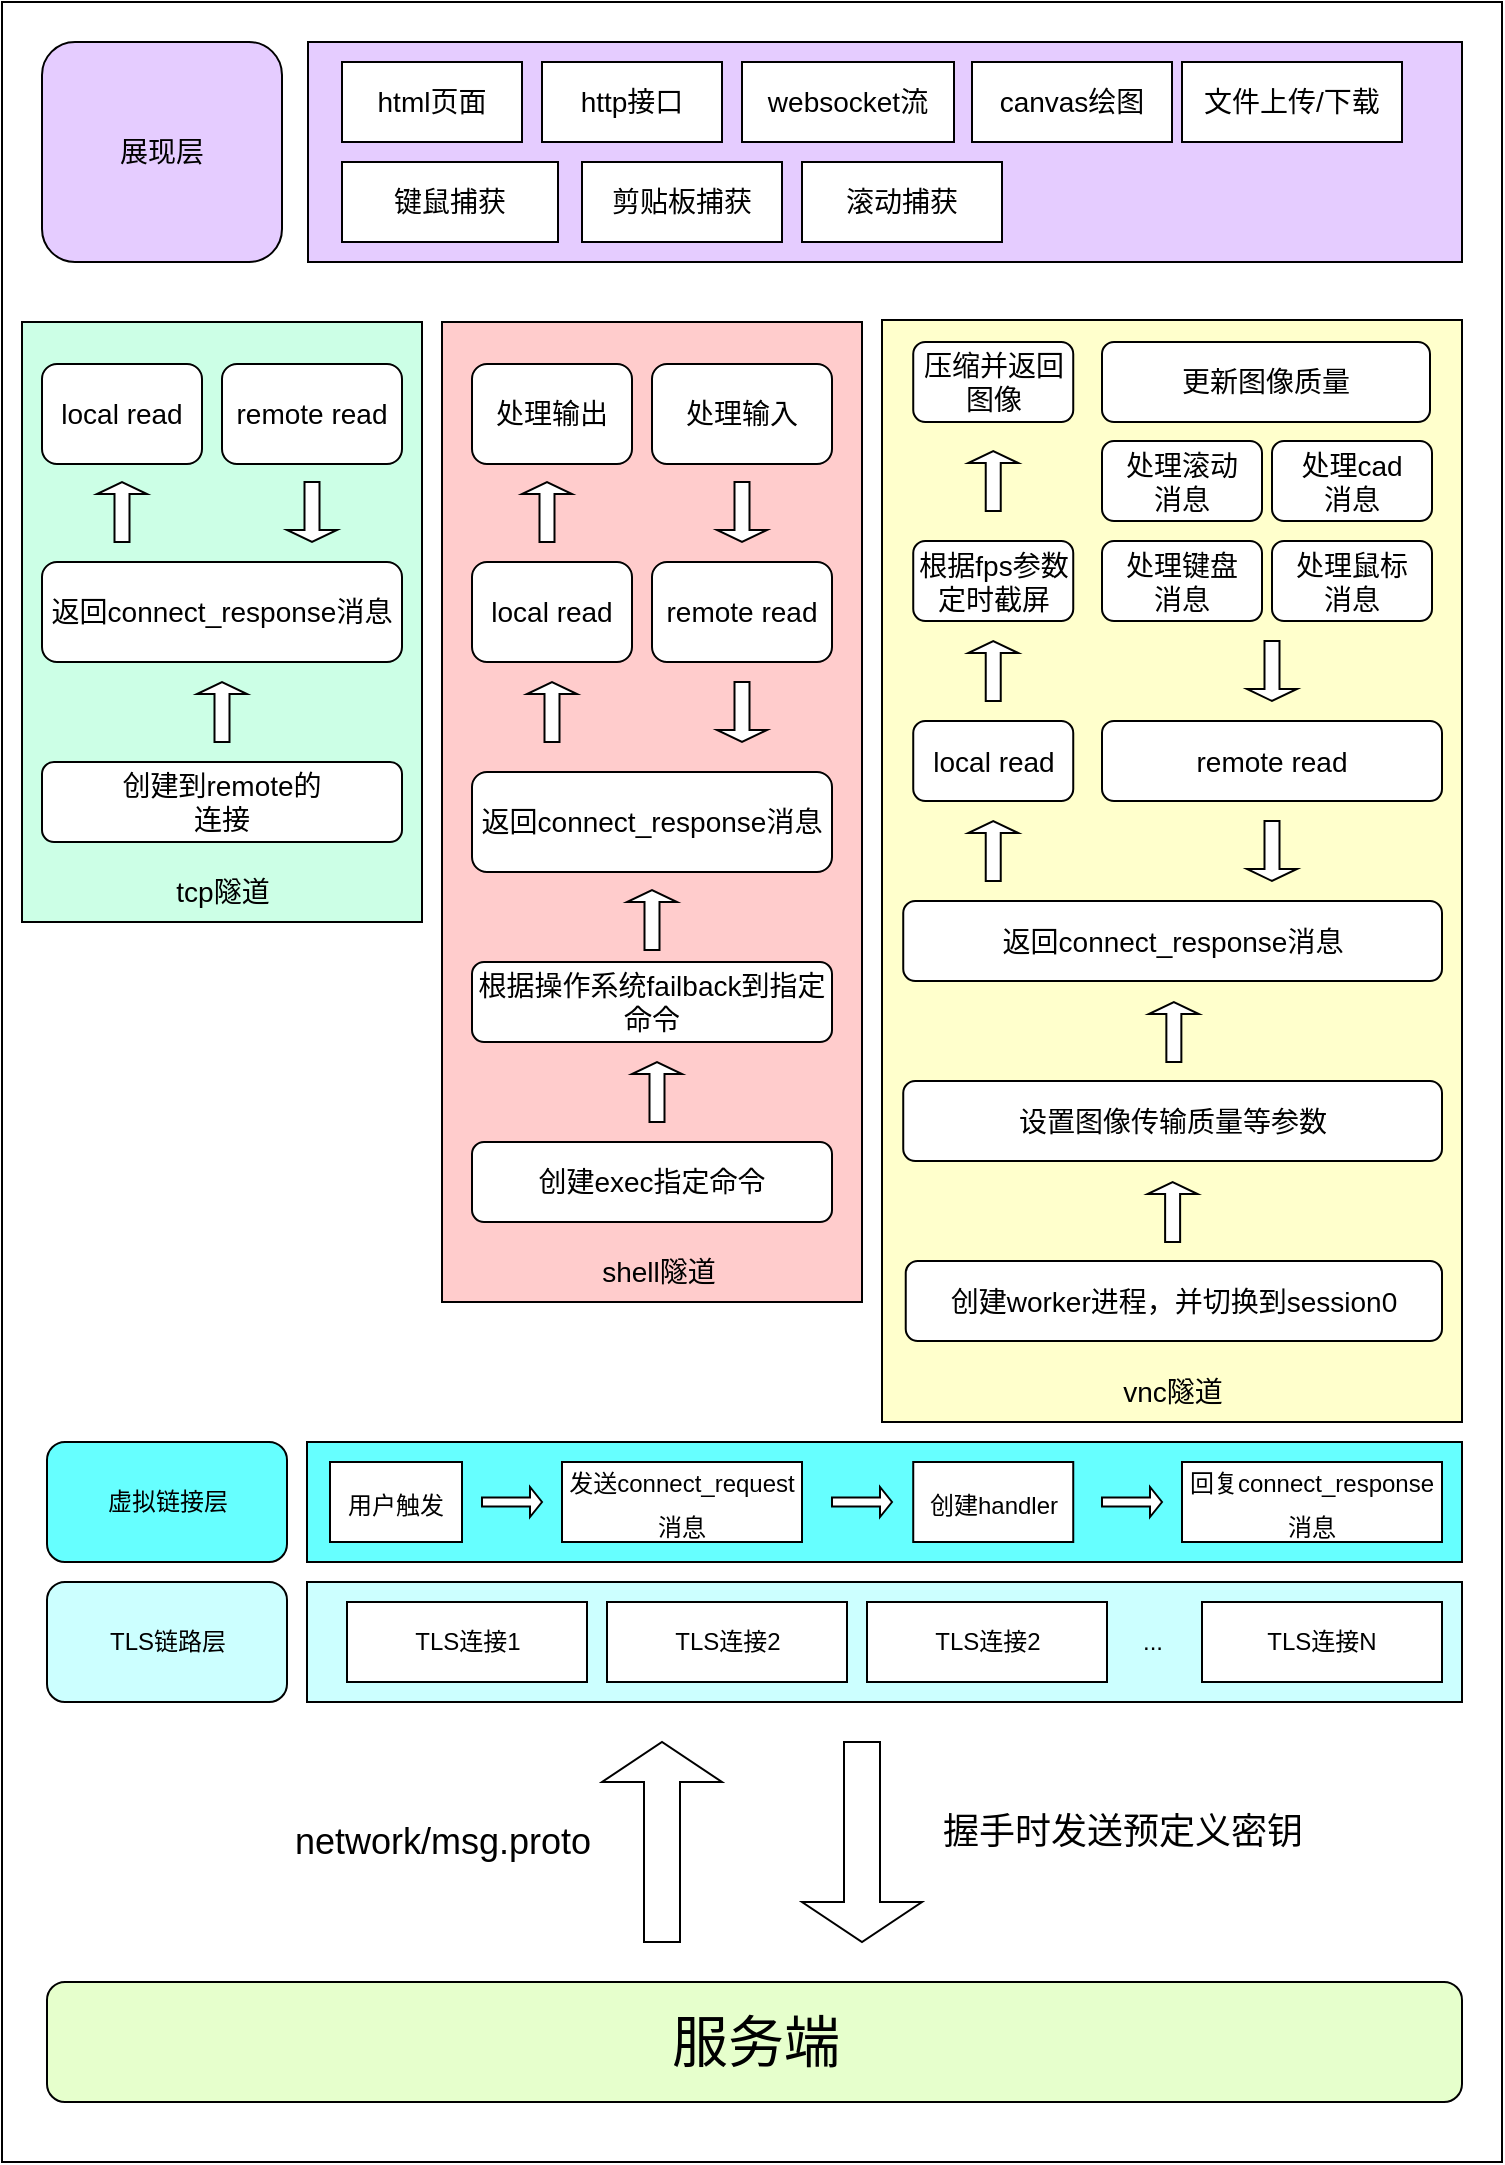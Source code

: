 <mxfile version="15.5.6" type="device"><diagram id="LZ-Lv04eS_hwo8OXVvyP" name="第 1 页"><mxGraphModel dx="925" dy="582" grid="1" gridSize="10" guides="1" tooltips="1" connect="1" arrows="1" fold="1" page="1" pageScale="1" pageWidth="827" pageHeight="1169" math="0" shadow="0"><root><mxCell id="0"/><mxCell id="1" parent="0"/><mxCell id="fxSh1utRSq2X65rolMdX-1" value="" style="rounded=0;whiteSpace=wrap;html=1;fillColor=#FFFFFF;" parent="1" vertex="1"><mxGeometry x="30" y="20" width="750" height="1080" as="geometry"/></mxCell><mxCell id="fxSh1utRSq2X65rolMdX-63" value="" style="group" parent="1" vertex="1" connectable="0"><mxGeometry x="40" y="180" width="200" height="300" as="geometry"/></mxCell><mxCell id="WA6CgiZ9R27YnEHKtyJ6-47" value="" style="group" vertex="1" connectable="0" parent="fxSh1utRSq2X65rolMdX-63"><mxGeometry width="200" height="300" as="geometry"/></mxCell><mxCell id="fxSh1utRSq2X65rolMdX-27" value="" style="rounded=0;whiteSpace=wrap;html=1;fontSize=28;fillColor=#CCFFE6;" parent="WA6CgiZ9R27YnEHKtyJ6-47" vertex="1"><mxGeometry width="200" height="300" as="geometry"/></mxCell><mxCell id="fxSh1utRSq2X65rolMdX-29" value="&lt;font style=&quot;font-size: 14px&quot;&gt;tcp隧道&lt;/font&gt;" style="text;html=1;resizable=0;autosize=1;align=center;verticalAlign=middle;points=[];fillColor=none;strokeColor=none;rounded=0;fontSize=28;" parent="WA6CgiZ9R27YnEHKtyJ6-47" vertex="1"><mxGeometry x="70" y="260" width="60" height="40" as="geometry"/></mxCell><mxCell id="fxSh1utRSq2X65rolMdX-35" value="创建到remote的&lt;br&gt;连接" style="rounded=1;whiteSpace=wrap;html=1;fontSize=14;fillColor=#FFFFFF;" parent="WA6CgiZ9R27YnEHKtyJ6-47" vertex="1"><mxGeometry x="10" y="220" width="180" height="40" as="geometry"/></mxCell><mxCell id="fxSh1utRSq2X65rolMdX-36" value="" style="shape=singleArrow;direction=north;whiteSpace=wrap;html=1;fontSize=14;fillColor=#FFFFFF;" parent="WA6CgiZ9R27YnEHKtyJ6-47" vertex="1"><mxGeometry x="87.5" y="180" width="25" height="30" as="geometry"/></mxCell><mxCell id="fxSh1utRSq2X65rolMdX-37" value="返回connect_response消息" style="rounded=1;whiteSpace=wrap;html=1;fontSize=14;fillColor=#FFFFFF;" parent="WA6CgiZ9R27YnEHKtyJ6-47" vertex="1"><mxGeometry x="10" y="120" width="180" height="50" as="geometry"/></mxCell><mxCell id="fxSh1utRSq2X65rolMdX-40" value="local read" style="rounded=1;whiteSpace=wrap;html=1;fontSize=14;fillColor=#FFFFFF;" parent="WA6CgiZ9R27YnEHKtyJ6-47" vertex="1"><mxGeometry x="10" y="21" width="80" height="50" as="geometry"/></mxCell><mxCell id="fxSh1utRSq2X65rolMdX-41" value="remote read" style="rounded=1;whiteSpace=wrap;html=1;fontSize=14;fillColor=#FFFFFF;" parent="WA6CgiZ9R27YnEHKtyJ6-47" vertex="1"><mxGeometry x="100" y="21" width="90" height="50" as="geometry"/></mxCell><mxCell id="fxSh1utRSq2X65rolMdX-42" value="" style="shape=singleArrow;direction=north;whiteSpace=wrap;html=1;fontSize=14;fillColor=#FFFFFF;" parent="WA6CgiZ9R27YnEHKtyJ6-47" vertex="1"><mxGeometry x="37.5" y="80" width="25" height="30" as="geometry"/></mxCell><mxCell id="fxSh1utRSq2X65rolMdX-43" value="" style="shape=singleArrow;direction=south;whiteSpace=wrap;html=1;fontSize=14;fillColor=#FFFFFF;" parent="WA6CgiZ9R27YnEHKtyJ6-47" vertex="1"><mxGeometry x="132.5" y="80" width="25" height="30" as="geometry"/></mxCell><mxCell id="fxSh1utRSq2X65rolMdX-77" value="" style="group" parent="1" vertex="1" connectable="0"><mxGeometry x="250" y="180" width="210" height="490" as="geometry"/></mxCell><mxCell id="fxSh1utRSq2X65rolMdX-30" value="" style="rounded=0;whiteSpace=wrap;html=1;fontSize=28;fillColor=#FFCCCC;" parent="fxSh1utRSq2X65rolMdX-77" vertex="1"><mxGeometry width="210" height="490" as="geometry"/></mxCell><mxCell id="fxSh1utRSq2X65rolMdX-32" value="&lt;font style=&quot;font-size: 14px&quot;&gt;shell隧道&lt;/font&gt;" style="text;html=1;resizable=0;autosize=1;align=center;verticalAlign=middle;points=[];fillColor=none;strokeColor=none;rounded=0;fontSize=28;" parent="fxSh1utRSq2X65rolMdX-77" vertex="1"><mxGeometry x="72.5" y="450" width="70" height="40" as="geometry"/></mxCell><mxCell id="fxSh1utRSq2X65rolMdX-56" value="根据操作系统failback到指定命令" style="rounded=1;whiteSpace=wrap;html=1;fontSize=14;fillColor=#FFFFFF;" parent="fxSh1utRSq2X65rolMdX-77" vertex="1"><mxGeometry x="15" y="320" width="180" height="40" as="geometry"/></mxCell><mxCell id="fxSh1utRSq2X65rolMdX-57" value="" style="shape=singleArrow;direction=north;whiteSpace=wrap;html=1;fontSize=14;fillColor=#FFFFFF;" parent="fxSh1utRSq2X65rolMdX-77" vertex="1"><mxGeometry x="92.5" y="284" width="25" height="30" as="geometry"/></mxCell><mxCell id="fxSh1utRSq2X65rolMdX-58" value="返回connect_response消息" style="rounded=1;whiteSpace=wrap;html=1;fontSize=14;fillColor=#FFFFFF;" parent="fxSh1utRSq2X65rolMdX-77" vertex="1"><mxGeometry x="15" y="225" width="180" height="50" as="geometry"/></mxCell><mxCell id="fxSh1utRSq2X65rolMdX-59" value="local read" style="rounded=1;whiteSpace=wrap;html=1;fontSize=14;fillColor=#FFFFFF;" parent="fxSh1utRSq2X65rolMdX-77" vertex="1"><mxGeometry x="15" y="120" width="80" height="50" as="geometry"/></mxCell><mxCell id="fxSh1utRSq2X65rolMdX-60" value="remote read" style="rounded=1;whiteSpace=wrap;html=1;fontSize=14;fillColor=#FFFFFF;" parent="fxSh1utRSq2X65rolMdX-77" vertex="1"><mxGeometry x="105" y="120" width="90" height="50" as="geometry"/></mxCell><mxCell id="fxSh1utRSq2X65rolMdX-61" value="" style="shape=singleArrow;direction=north;whiteSpace=wrap;html=1;fontSize=14;fillColor=#FFFFFF;" parent="fxSh1utRSq2X65rolMdX-77" vertex="1"><mxGeometry x="42.5" y="180" width="25" height="30" as="geometry"/></mxCell><mxCell id="fxSh1utRSq2X65rolMdX-62" value="" style="shape=singleArrow;direction=south;whiteSpace=wrap;html=1;fontSize=14;fillColor=#FFFFFF;" parent="fxSh1utRSq2X65rolMdX-77" vertex="1"><mxGeometry x="137.5" y="180" width="25" height="30" as="geometry"/></mxCell><mxCell id="fxSh1utRSq2X65rolMdX-64" value="创建exec指定命令" style="rounded=1;whiteSpace=wrap;html=1;fontSize=14;fillColor=#FFFFFF;" parent="fxSh1utRSq2X65rolMdX-77" vertex="1"><mxGeometry x="15" y="410" width="180" height="40" as="geometry"/></mxCell><mxCell id="fxSh1utRSq2X65rolMdX-65" value="" style="shape=singleArrow;direction=north;whiteSpace=wrap;html=1;fontSize=14;fillColor=#FFFFFF;" parent="fxSh1utRSq2X65rolMdX-77" vertex="1"><mxGeometry x="95" y="370" width="25" height="30" as="geometry"/></mxCell><mxCell id="fxSh1utRSq2X65rolMdX-72" value="处理输出" style="rounded=1;whiteSpace=wrap;html=1;fontSize=14;fillColor=#FFFFFF;" parent="fxSh1utRSq2X65rolMdX-77" vertex="1"><mxGeometry x="15" y="21" width="80" height="50" as="geometry"/></mxCell><mxCell id="fxSh1utRSq2X65rolMdX-73" value="" style="shape=singleArrow;direction=north;whiteSpace=wrap;html=1;fontSize=14;fillColor=#FFFFFF;" parent="fxSh1utRSq2X65rolMdX-77" vertex="1"><mxGeometry x="40" y="80" width="25" height="30" as="geometry"/></mxCell><mxCell id="fxSh1utRSq2X65rolMdX-75" value="" style="shape=singleArrow;direction=south;whiteSpace=wrap;html=1;fontSize=14;fillColor=#FFFFFF;" parent="fxSh1utRSq2X65rolMdX-77" vertex="1"><mxGeometry x="137.5" y="80" width="25" height="30" as="geometry"/></mxCell><mxCell id="fxSh1utRSq2X65rolMdX-76" value="处理输入" style="rounded=1;whiteSpace=wrap;html=1;fontSize=14;fillColor=#FFFFFF;" parent="fxSh1utRSq2X65rolMdX-77" vertex="1"><mxGeometry x="105" y="21" width="90" height="50" as="geometry"/></mxCell><mxCell id="fxSh1utRSq2X65rolMdX-13" value="&lt;font style=&quot;font-size: 28px&quot;&gt;服务端&lt;/font&gt;" style="rounded=1;whiteSpace=wrap;html=1;fillColor=#E6FFCC;" parent="1" vertex="1"><mxGeometry x="52.5" y="1010" width="707.5" height="60" as="geometry"/></mxCell><mxCell id="WA6CgiZ9R27YnEHKtyJ6-41" value="" style="group" vertex="1" connectable="0" parent="1"><mxGeometry x="52.5" y="810" width="707.5" height="60" as="geometry"/></mxCell><mxCell id="fxSh1utRSq2X65rolMdX-6" value="TLS链路层" style="rounded=1;whiteSpace=wrap;html=1;fillColor=#CCFFFF;" parent="WA6CgiZ9R27YnEHKtyJ6-41" vertex="1"><mxGeometry width="120" height="60" as="geometry"/></mxCell><mxCell id="fxSh1utRSq2X65rolMdX-7" value="" style="rounded=0;whiteSpace=wrap;html=1;fillColor=#CCFFFF;" parent="WA6CgiZ9R27YnEHKtyJ6-41" vertex="1"><mxGeometry x="130" width="577.5" height="60" as="geometry"/></mxCell><mxCell id="fxSh1utRSq2X65rolMdX-8" value="TLS连接1" style="rounded=0;whiteSpace=wrap;html=1;" parent="WA6CgiZ9R27YnEHKtyJ6-41" vertex="1"><mxGeometry x="150" y="10" width="120" height="40" as="geometry"/></mxCell><mxCell id="fxSh1utRSq2X65rolMdX-9" value="TLS连接2" style="rounded=0;whiteSpace=wrap;html=1;" parent="WA6CgiZ9R27YnEHKtyJ6-41" vertex="1"><mxGeometry x="280" y="10" width="120" height="40" as="geometry"/></mxCell><mxCell id="fxSh1utRSq2X65rolMdX-10" value="..." style="text;html=1;resizable=0;autosize=1;align=center;verticalAlign=middle;points=[];fillColor=none;strokeColor=none;rounded=0;" parent="WA6CgiZ9R27YnEHKtyJ6-41" vertex="1"><mxGeometry x="537.5" y="20" width="30" height="20" as="geometry"/></mxCell><mxCell id="fxSh1utRSq2X65rolMdX-11" value="TLS连接N" style="rounded=0;whiteSpace=wrap;html=1;" parent="WA6CgiZ9R27YnEHKtyJ6-41" vertex="1"><mxGeometry x="577.5" y="10" width="120" height="40" as="geometry"/></mxCell><mxCell id="WA6CgiZ9R27YnEHKtyJ6-38" value="TLS连接2" style="rounded=0;whiteSpace=wrap;html=1;" vertex="1" parent="WA6CgiZ9R27YnEHKtyJ6-41"><mxGeometry x="410" y="10" width="120" height="40" as="geometry"/></mxCell><mxCell id="WA6CgiZ9R27YnEHKtyJ6-46" value="" style="group" vertex="1" connectable="0" parent="1"><mxGeometry x="50" y="40" width="710" height="110" as="geometry"/></mxCell><mxCell id="fxSh1utRSq2X65rolMdX-45" value="展现层" style="rounded=1;whiteSpace=wrap;html=1;fontSize=14;fillColor=#E5CCFF;" parent="WA6CgiZ9R27YnEHKtyJ6-46" vertex="1"><mxGeometry width="120" height="110" as="geometry"/></mxCell><mxCell id="fxSh1utRSq2X65rolMdX-46" value="" style="rounded=0;whiteSpace=wrap;html=1;fontSize=14;fillColor=#E5CCFF;" parent="WA6CgiZ9R27YnEHKtyJ6-46" vertex="1"><mxGeometry x="133" width="577" height="110" as="geometry"/></mxCell><mxCell id="fxSh1utRSq2X65rolMdX-47" value="http接口" style="rounded=0;whiteSpace=wrap;html=1;fontSize=14;fillColor=#FFFFFF;" parent="WA6CgiZ9R27YnEHKtyJ6-46" vertex="1"><mxGeometry x="250" y="10" width="90" height="40" as="geometry"/></mxCell><mxCell id="fxSh1utRSq2X65rolMdX-49" value="websocket流" style="rounded=0;whiteSpace=wrap;html=1;fontSize=14;fillColor=#FFFFFF;" parent="WA6CgiZ9R27YnEHKtyJ6-46" vertex="1"><mxGeometry x="350" y="10" width="106" height="40" as="geometry"/></mxCell><mxCell id="fxSh1utRSq2X65rolMdX-50" value="canvas绘图" style="rounded=0;whiteSpace=wrap;html=1;fontSize=14;fillColor=#FFFFFF;" parent="WA6CgiZ9R27YnEHKtyJ6-46" vertex="1"><mxGeometry x="465" y="10" width="100" height="40" as="geometry"/></mxCell><mxCell id="fxSh1utRSq2X65rolMdX-51" value="键鼠捕获" style="rounded=0;whiteSpace=wrap;html=1;fontSize=14;fillColor=#FFFFFF;" parent="WA6CgiZ9R27YnEHKtyJ6-46" vertex="1"><mxGeometry x="150" y="60" width="108" height="40" as="geometry"/></mxCell><mxCell id="fxSh1utRSq2X65rolMdX-53" value="文件上传/下载" style="rounded=0;whiteSpace=wrap;html=1;fontSize=14;fillColor=#FFFFFF;" parent="WA6CgiZ9R27YnEHKtyJ6-46" vertex="1"><mxGeometry x="570" y="10" width="110" height="40" as="geometry"/></mxCell><mxCell id="fxSh1utRSq2X65rolMdX-54" value="剪贴板捕获" style="rounded=0;whiteSpace=wrap;html=1;fontSize=14;fillColor=#FFFFFF;" parent="WA6CgiZ9R27YnEHKtyJ6-46" vertex="1"><mxGeometry x="270" y="60" width="100" height="40" as="geometry"/></mxCell><mxCell id="fxSh1utRSq2X65rolMdX-67" value="html页面" style="rounded=0;whiteSpace=wrap;html=1;fontSize=14;fillColor=#FFFFFF;" parent="WA6CgiZ9R27YnEHKtyJ6-46" vertex="1"><mxGeometry x="150" y="10" width="90" height="40" as="geometry"/></mxCell><mxCell id="WA6CgiZ9R27YnEHKtyJ6-36" value="滚动捕获" style="rounded=0;whiteSpace=wrap;html=1;fontSize=14;fillColor=#FFFFFF;" vertex="1" parent="WA6CgiZ9R27YnEHKtyJ6-46"><mxGeometry x="380" y="60" width="100" height="40" as="geometry"/></mxCell><mxCell id="WA6CgiZ9R27YnEHKtyJ6-48" value="" style="group" vertex="1" connectable="0" parent="1"><mxGeometry x="470" y="179" width="290" height="551" as="geometry"/></mxCell><mxCell id="fxSh1utRSq2X65rolMdX-31" value="" style="rounded=0;whiteSpace=wrap;html=1;fontSize=28;fillColor=#FFFFCC;" parent="WA6CgiZ9R27YnEHKtyJ6-48" vertex="1"><mxGeometry width="290" height="551" as="geometry"/></mxCell><mxCell id="fxSh1utRSq2X65rolMdX-33" value="&lt;font style=&quot;font-size: 14px&quot;&gt;vnc隧道&lt;/font&gt;" style="text;html=1;resizable=0;autosize=1;align=center;verticalAlign=middle;points=[];fillColor=none;strokeColor=none;rounded=0;fontSize=28;" parent="WA6CgiZ9R27YnEHKtyJ6-48" vertex="1"><mxGeometry x="110" y="511" width="70" height="40" as="geometry"/></mxCell><mxCell id="fxSh1utRSq2X65rolMdX-71" value="创建worker进程，并切换到session0" style="rounded=1;whiteSpace=wrap;html=1;fontSize=14;fillColor=#FFFFFF;" parent="WA6CgiZ9R27YnEHKtyJ6-48" vertex="1"><mxGeometry x="11.87" y="470.5" width="268.13" height="40" as="geometry"/></mxCell><mxCell id="WA6CgiZ9R27YnEHKtyJ6-1" value="设置图像传输质量等参数" style="rounded=1;whiteSpace=wrap;html=1;fontSize=14;fillColor=#FFFFFF;" vertex="1" parent="WA6CgiZ9R27YnEHKtyJ6-48"><mxGeometry x="10.62" y="380.5" width="269.38" height="40" as="geometry"/></mxCell><mxCell id="WA6CgiZ9R27YnEHKtyJ6-18" value="" style="shape=singleArrow;direction=north;whiteSpace=wrap;html=1;fontSize=14;fillColor=#FFFFFF;" vertex="1" parent="WA6CgiZ9R27YnEHKtyJ6-48"><mxGeometry x="132.81" y="431" width="25" height="30" as="geometry"/></mxCell><mxCell id="WA6CgiZ9R27YnEHKtyJ6-19" value="返回connect_response消息" style="rounded=1;whiteSpace=wrap;html=1;fontSize=14;fillColor=#FFFFFF;" vertex="1" parent="WA6CgiZ9R27YnEHKtyJ6-48"><mxGeometry x="10.62" y="290.5" width="269.38" height="40" as="geometry"/></mxCell><mxCell id="WA6CgiZ9R27YnEHKtyJ6-20" value="" style="shape=singleArrow;direction=north;whiteSpace=wrap;html=1;fontSize=14;fillColor=#FFFFFF;" vertex="1" parent="WA6CgiZ9R27YnEHKtyJ6-48"><mxGeometry x="133.43" y="341" width="25" height="30" as="geometry"/></mxCell><mxCell id="WA6CgiZ9R27YnEHKtyJ6-21" value="local read" style="rounded=1;whiteSpace=wrap;html=1;fontSize=14;fillColor=#FFFFFF;" vertex="1" parent="WA6CgiZ9R27YnEHKtyJ6-48"><mxGeometry x="15.62" y="200.5" width="80" height="40" as="geometry"/></mxCell><mxCell id="WA6CgiZ9R27YnEHKtyJ6-22" value="" style="shape=singleArrow;direction=north;whiteSpace=wrap;html=1;fontSize=14;fillColor=#FFFFFF;" vertex="1" parent="WA6CgiZ9R27YnEHKtyJ6-48"><mxGeometry x="43.12" y="250.5" width="25" height="30" as="geometry"/></mxCell><mxCell id="WA6CgiZ9R27YnEHKtyJ6-23" value="" style="shape=singleArrow;direction=north;whiteSpace=wrap;html=1;fontSize=14;fillColor=#FFFFFF;" vertex="1" parent="WA6CgiZ9R27YnEHKtyJ6-48"><mxGeometry x="43.12" y="160.5" width="25" height="30" as="geometry"/></mxCell><mxCell id="WA6CgiZ9R27YnEHKtyJ6-24" value="根据fps参数定时截屏" style="rounded=1;whiteSpace=wrap;html=1;fontSize=14;fillColor=#FFFFFF;" vertex="1" parent="WA6CgiZ9R27YnEHKtyJ6-48"><mxGeometry x="15.62" y="110.5" width="80" height="40" as="geometry"/></mxCell><mxCell id="WA6CgiZ9R27YnEHKtyJ6-25" value="" style="shape=singleArrow;direction=north;whiteSpace=wrap;html=1;fontSize=14;fillColor=#FFFFFF;" vertex="1" parent="WA6CgiZ9R27YnEHKtyJ6-48"><mxGeometry x="43.12" y="65.5" width="25" height="30" as="geometry"/></mxCell><mxCell id="WA6CgiZ9R27YnEHKtyJ6-26" value="压缩并返回图像" style="rounded=1;whiteSpace=wrap;html=1;fontSize=14;fillColor=#FFFFFF;" vertex="1" parent="WA6CgiZ9R27YnEHKtyJ6-48"><mxGeometry x="15.62" y="11" width="80" height="40" as="geometry"/></mxCell><mxCell id="WA6CgiZ9R27YnEHKtyJ6-28" value="remote read" style="rounded=1;whiteSpace=wrap;html=1;fontSize=14;fillColor=#FFFFFF;" vertex="1" parent="WA6CgiZ9R27YnEHKtyJ6-48"><mxGeometry x="110" y="200.5" width="170" height="40" as="geometry"/></mxCell><mxCell id="WA6CgiZ9R27YnEHKtyJ6-30" value="" style="shape=singleArrow;direction=south;whiteSpace=wrap;html=1;fontSize=14;fillColor=#FFFFFF;" vertex="1" parent="WA6CgiZ9R27YnEHKtyJ6-48"><mxGeometry x="182.5" y="250.5" width="25" height="30" as="geometry"/></mxCell><mxCell id="WA6CgiZ9R27YnEHKtyJ6-31" value="处理键盘&lt;br&gt;消息" style="rounded=1;whiteSpace=wrap;html=1;fontSize=14;fillColor=#FFFFFF;" vertex="1" parent="WA6CgiZ9R27YnEHKtyJ6-48"><mxGeometry x="110" y="110.5" width="80" height="40" as="geometry"/></mxCell><mxCell id="WA6CgiZ9R27YnEHKtyJ6-32" value="处理鼠标&lt;br&gt;消息" style="rounded=1;whiteSpace=wrap;html=1;fontSize=14;fillColor=#FFFFFF;" vertex="1" parent="WA6CgiZ9R27YnEHKtyJ6-48"><mxGeometry x="195" y="110.5" width="80" height="40" as="geometry"/></mxCell><mxCell id="WA6CgiZ9R27YnEHKtyJ6-33" value="处理cad&lt;br&gt;消息" style="rounded=1;whiteSpace=wrap;html=1;fontSize=14;fillColor=#FFFFFF;" vertex="1" parent="WA6CgiZ9R27YnEHKtyJ6-48"><mxGeometry x="195" y="60.5" width="80" height="40" as="geometry"/></mxCell><mxCell id="WA6CgiZ9R27YnEHKtyJ6-34" value="处理滚动&lt;br&gt;消息" style="rounded=1;whiteSpace=wrap;html=1;fontSize=14;fillColor=#FFFFFF;" vertex="1" parent="WA6CgiZ9R27YnEHKtyJ6-48"><mxGeometry x="110" y="60.5" width="80" height="40" as="geometry"/></mxCell><mxCell id="WA6CgiZ9R27YnEHKtyJ6-35" value="" style="shape=singleArrow;direction=south;whiteSpace=wrap;html=1;fontSize=14;fillColor=#FFFFFF;" vertex="1" parent="WA6CgiZ9R27YnEHKtyJ6-48"><mxGeometry x="182.5" y="160.5" width="25" height="30" as="geometry"/></mxCell><mxCell id="WA6CgiZ9R27YnEHKtyJ6-42" value="更新图像质量" style="rounded=1;whiteSpace=wrap;html=1;fontSize=14;fillColor=#FFFFFF;" vertex="1" parent="WA6CgiZ9R27YnEHKtyJ6-48"><mxGeometry x="110" y="11" width="164" height="40" as="geometry"/></mxCell><mxCell id="WA6CgiZ9R27YnEHKtyJ6-49" value="" style="group" vertex="1" connectable="0" parent="1"><mxGeometry x="52.5" y="740" width="707.5" height="60" as="geometry"/></mxCell><mxCell id="fxSh1utRSq2X65rolMdX-12" value="虚拟链接层" style="rounded=1;whiteSpace=wrap;html=1;fillColor=#66FFFF;" parent="WA6CgiZ9R27YnEHKtyJ6-49" vertex="1"><mxGeometry width="120" height="60" as="geometry"/></mxCell><mxCell id="fxSh1utRSq2X65rolMdX-18" value="" style="rounded=0;whiteSpace=wrap;html=1;fontSize=18;fillColor=#66FFFF;" parent="WA6CgiZ9R27YnEHKtyJ6-49" vertex="1"><mxGeometry x="130" width="577.5" height="60" as="geometry"/></mxCell><mxCell id="fxSh1utRSq2X65rolMdX-20" value="&lt;font style=&quot;font-size: 12px&quot;&gt;发送connect_request消息&lt;/font&gt;" style="rounded=0;whiteSpace=wrap;html=1;fontSize=18;fillColor=#FFFFFF;" parent="WA6CgiZ9R27YnEHKtyJ6-49" vertex="1"><mxGeometry x="257.5" y="10" width="120" height="40" as="geometry"/></mxCell><mxCell id="fxSh1utRSq2X65rolMdX-21" value="" style="shape=singleArrow;whiteSpace=wrap;html=1;fontSize=12;fillColor=#FFFFFF;" parent="WA6CgiZ9R27YnEHKtyJ6-49" vertex="1"><mxGeometry x="392.5" y="22.5" width="30" height="15" as="geometry"/></mxCell><mxCell id="fxSh1utRSq2X65rolMdX-24" value="&lt;font style=&quot;font-size: 12px&quot;&gt;创建handler&lt;/font&gt;" style="rounded=0;whiteSpace=wrap;html=1;fontSize=18;fillColor=#FFFFFF;" parent="WA6CgiZ9R27YnEHKtyJ6-49" vertex="1"><mxGeometry x="433.12" y="10" width="80" height="40" as="geometry"/></mxCell><mxCell id="fxSh1utRSq2X65rolMdX-25" value="" style="shape=singleArrow;whiteSpace=wrap;html=1;fontSize=12;fillColor=#FFFFFF;" parent="WA6CgiZ9R27YnEHKtyJ6-49" vertex="1"><mxGeometry x="527.5" y="22.5" width="30" height="15" as="geometry"/></mxCell><mxCell id="fxSh1utRSq2X65rolMdX-26" value="&lt;font style=&quot;font-size: 12px&quot;&gt;回复connect_response&lt;br&gt;消息&lt;/font&gt;" style="rounded=0;whiteSpace=wrap;html=1;fontSize=18;fillColor=#FFFFFF;" parent="WA6CgiZ9R27YnEHKtyJ6-49" vertex="1"><mxGeometry x="567.5" y="10" width="130" height="40" as="geometry"/></mxCell><mxCell id="WA6CgiZ9R27YnEHKtyJ6-43" value="&lt;span style=&quot;font-size: 12px&quot;&gt;用户触发&lt;/span&gt;" style="rounded=0;whiteSpace=wrap;html=1;fontSize=18;fillColor=#FFFFFF;" vertex="1" parent="WA6CgiZ9R27YnEHKtyJ6-49"><mxGeometry x="141.5" y="10" width="66" height="40" as="geometry"/></mxCell><mxCell id="WA6CgiZ9R27YnEHKtyJ6-44" value="" style="shape=singleArrow;whiteSpace=wrap;html=1;fontSize=12;fillColor=#FFFFFF;" vertex="1" parent="WA6CgiZ9R27YnEHKtyJ6-49"><mxGeometry x="217.5" y="22.5" width="30" height="15" as="geometry"/></mxCell><mxCell id="WA6CgiZ9R27YnEHKtyJ6-50" value="" style="group" vertex="1" connectable="0" parent="1"><mxGeometry x="170" y="890" width="520" height="100" as="geometry"/></mxCell><mxCell id="fxSh1utRSq2X65rolMdX-15" value="" style="shape=singleArrow;direction=north;whiteSpace=wrap;html=1;fillColor=#FFFFFF;" parent="WA6CgiZ9R27YnEHKtyJ6-50" vertex="1"><mxGeometry x="160" width="60" height="100" as="geometry"/></mxCell><mxCell id="fxSh1utRSq2X65rolMdX-16" value="" style="shape=singleArrow;direction=south;whiteSpace=wrap;html=1;fillColor=#FFFFFF;" parent="WA6CgiZ9R27YnEHKtyJ6-50" vertex="1"><mxGeometry x="260" width="60" height="100" as="geometry"/></mxCell><mxCell id="fxSh1utRSq2X65rolMdX-17" value="&lt;font style=&quot;font-size: 18px&quot;&gt;network/msg.proto&lt;/font&gt;" style="text;html=1;resizable=0;autosize=1;align=center;verticalAlign=middle;points=[];fillColor=none;strokeColor=none;rounded=0;" parent="WA6CgiZ9R27YnEHKtyJ6-50" vertex="1"><mxGeometry y="40" width="160" height="20" as="geometry"/></mxCell><mxCell id="fxSh1utRSq2X65rolMdX-19" value="握手时发送预定义密钥" style="text;html=1;resizable=0;autosize=1;align=center;verticalAlign=middle;points=[];fillColor=none;strokeColor=none;rounded=0;fontSize=18;" parent="WA6CgiZ9R27YnEHKtyJ6-50" vertex="1"><mxGeometry x="320" y="30" width="200" height="30" as="geometry"/></mxCell></root></mxGraphModel></diagram></mxfile>